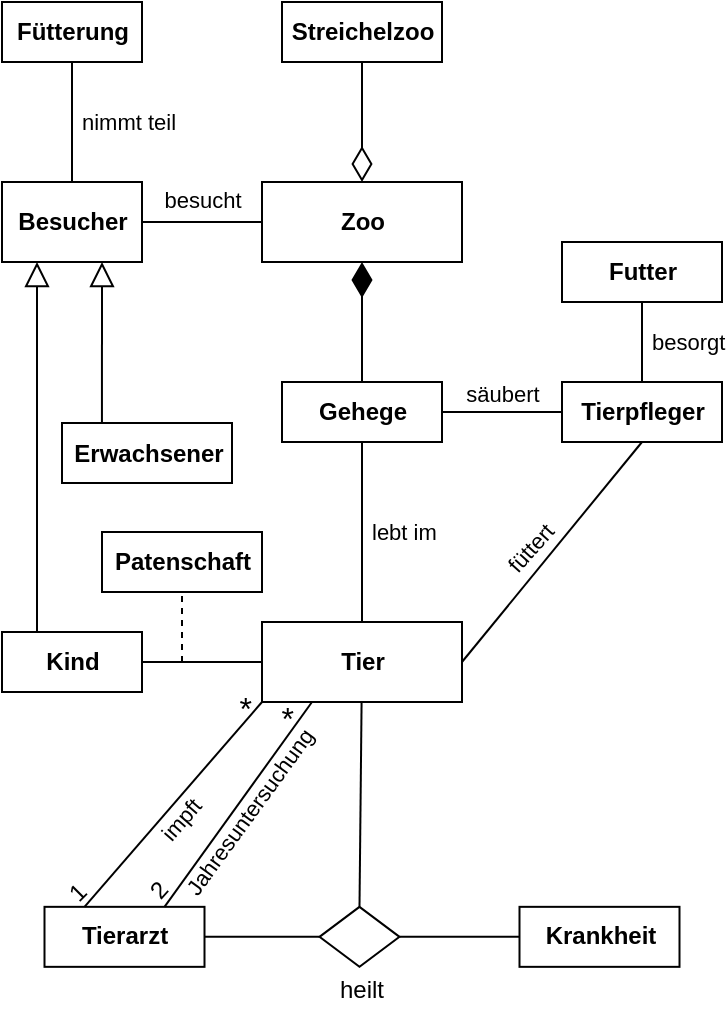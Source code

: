 <mxfile version="23.1.4" type="device">
  <diagram name="Seite-1" id="zQvZeJ3rWClt_cJXR80Y">
    <mxGraphModel dx="875" dy="1641" grid="1" gridSize="10" guides="1" tooltips="1" connect="1" arrows="1" fold="1" page="1" pageScale="1" pageWidth="827" pageHeight="1169" math="0" shadow="0">
      <root>
        <mxCell id="0" />
        <mxCell id="1" parent="0" />
        <mxCell id="EqzYKrc67vdqZvnxpz0O-5" value="&lt;b&gt;Tierpfleger&lt;/b&gt;" style="html=1;" parent="1" vertex="1">
          <mxGeometry x="480" y="-900" width="80" height="30" as="geometry" />
        </mxCell>
        <mxCell id="EqzYKrc67vdqZvnxpz0O-6" value="&lt;b&gt;Futter&lt;/b&gt;" style="html=1;" parent="1" vertex="1">
          <mxGeometry x="480" y="-970" width="80" height="30" as="geometry" />
        </mxCell>
        <mxCell id="EqzYKrc67vdqZvnxpz0O-7" value="besorgt" style="endArrow=none;html=1;rounded=0;align=left;spacing=5;labelBackgroundColor=none;" parent="1" source="EqzYKrc67vdqZvnxpz0O-6" target="EqzYKrc67vdqZvnxpz0O-5" edge="1">
          <mxGeometry width="50" height="50" relative="1" as="geometry">
            <mxPoint x="870" y="-940.29" as="sourcePoint" />
            <mxPoint x="920" y="-990.29" as="targetPoint" />
          </mxGeometry>
        </mxCell>
        <mxCell id="EqzYKrc67vdqZvnxpz0O-10" value="&lt;b&gt;Kind&lt;/b&gt;" style="html=1;" parent="1" vertex="1">
          <mxGeometry x="200" y="-775" width="70" height="30" as="geometry" />
        </mxCell>
        <mxCell id="EqzYKrc67vdqZvnxpz0O-11" value="&lt;b&gt;Zoo&lt;/b&gt;" style="html=1;" parent="1" vertex="1">
          <mxGeometry x="330" y="-1000" width="100" height="40" as="geometry" />
        </mxCell>
        <mxCell id="EqzYKrc67vdqZvnxpz0O-12" value="&lt;b&gt;Gehege&lt;/b&gt;" style="html=1;" parent="1" vertex="1">
          <mxGeometry x="340" y="-900" width="80" height="30" as="geometry" />
        </mxCell>
        <mxCell id="EqzYKrc67vdqZvnxpz0O-14" value="&lt;b&gt;Streichelzoo&lt;/b&gt;" style="html=1;" parent="1" vertex="1">
          <mxGeometry x="340" y="-1090" width="80" height="30" as="geometry" />
        </mxCell>
        <mxCell id="EqzYKrc67vdqZvnxpz0O-25" value="&lt;b&gt;Besucher&lt;/b&gt;" style="html=1;" parent="1" vertex="1">
          <mxGeometry x="200" y="-1000" width="70" height="40" as="geometry" />
        </mxCell>
        <mxCell id="EqzYKrc67vdqZvnxpz0O-26" value="&lt;b&gt;Tierarzt&lt;/b&gt;" style="html=1;" parent="1" vertex="1">
          <mxGeometry x="221.25" y="-637.58" width="80" height="30" as="geometry" />
        </mxCell>
        <mxCell id="EqzYKrc67vdqZvnxpz0O-27" value="&lt;b&gt;Krankheit&lt;/b&gt;" style="html=1;" parent="1" vertex="1">
          <mxGeometry x="458.75" y="-637.58" width="80" height="30" as="geometry" />
        </mxCell>
        <mxCell id="EqzYKrc67vdqZvnxpz0O-55" value="" style="endArrow=none;html=1;rounded=0;endSize=10;exitX=0.5;exitY=0;exitDx=0;exitDy=0;" parent="1" source="EqzYKrc67vdqZvnxpz0O-54" target="U6vyLVcHFpK1ejSDDKVv-2" edge="1">
          <mxGeometry width="50" height="50" relative="1" as="geometry">
            <mxPoint x="410" y="-640" as="sourcePoint" />
            <mxPoint x="365" y="-686" as="targetPoint" />
          </mxGeometry>
        </mxCell>
        <mxCell id="EqzYKrc67vdqZvnxpz0O-56" value="" style="endArrow=none;html=1;rounded=0;endSize=10;exitX=1;exitY=0.5;exitDx=0;exitDy=0;entryX=0;entryY=0.5;entryDx=0;entryDy=0;" parent="1" source="EqzYKrc67vdqZvnxpz0O-26" target="EqzYKrc67vdqZvnxpz0O-54" edge="1">
          <mxGeometry width="50" height="50" relative="1" as="geometry">
            <mxPoint x="353.75" y="-667.58" as="sourcePoint" />
            <mxPoint x="348.75" y="-642.58" as="targetPoint" />
          </mxGeometry>
        </mxCell>
        <mxCell id="EqzYKrc67vdqZvnxpz0O-57" value="" style="endArrow=none;html=1;rounded=0;endSize=10;exitX=1;exitY=0.5;exitDx=0;exitDy=0;" parent="1" source="EqzYKrc67vdqZvnxpz0O-54" target="EqzYKrc67vdqZvnxpz0O-27" edge="1">
          <mxGeometry width="50" height="50" relative="1" as="geometry">
            <mxPoint x="388.75" y="-642.58" as="sourcePoint" />
            <mxPoint x="688.75" y="-868.29" as="targetPoint" />
          </mxGeometry>
        </mxCell>
        <mxCell id="EqzYKrc67vdqZvnxpz0O-62" value="" style="endArrow=diamondThin;html=1;rounded=0;endSize=15;endFill=1;" parent="1" source="EqzYKrc67vdqZvnxpz0O-12" target="EqzYKrc67vdqZvnxpz0O-11" edge="1">
          <mxGeometry width="50" height="50" relative="1" as="geometry">
            <mxPoint x="380" y="-910" as="sourcePoint" />
            <mxPoint x="430" y="-960" as="targetPoint" />
          </mxGeometry>
        </mxCell>
        <mxCell id="NwiZL2l9Mzp3slvEkDgG-6" value="lebt im" style="endArrow=none;html=1;rounded=0;align=left;verticalAlign=middle;endFill=0;labelBackgroundColor=none;spacingRight=0;spacingLeft=0;spacing=5;" parent="1" source="U6vyLVcHFpK1ejSDDKVv-2" target="EqzYKrc67vdqZvnxpz0O-12" edge="1">
          <mxGeometry relative="1" as="geometry">
            <mxPoint x="470" y="-790" as="sourcePoint" />
            <mxPoint x="440" y="-790" as="targetPoint" />
          </mxGeometry>
        </mxCell>
        <mxCell id="NwiZL2l9Mzp3slvEkDgG-10" value="" style="endArrow=diamondThin;html=1;rounded=0;align=center;verticalAlign=top;endFill=0;labelBackgroundColor=none;endSize=15;" parent="1" source="EqzYKrc67vdqZvnxpz0O-14" target="EqzYKrc67vdqZvnxpz0O-11" edge="1">
          <mxGeometry relative="1" as="geometry">
            <mxPoint x="170" y="-1020" as="sourcePoint" />
            <mxPoint x="330" y="-1020" as="targetPoint" />
          </mxGeometry>
        </mxCell>
        <mxCell id="QlXY2a_psfLonuYqz-lr-2" value="" style="group" parent="1" vertex="1" connectable="0">
          <mxGeometry x="360" y="-657.58" width="40" height="59" as="geometry" />
        </mxCell>
        <mxCell id="EqzYKrc67vdqZvnxpz0O-54" value="" style="rhombus;" parent="QlXY2a_psfLonuYqz-lr-2" vertex="1">
          <mxGeometry x="-1.25" y="20" width="40" height="30" as="geometry" />
        </mxCell>
        <mxCell id="QlXY2a_psfLonuYqz-lr-3" value="" style="endArrow=none;html=1;rounded=0;dashed=1;" parent="1" target="U6vyLVcHFpK1ejSDDKVv-3" edge="1">
          <mxGeometry width="50" height="50" relative="1" as="geometry">
            <mxPoint x="290" y="-760" as="sourcePoint" />
            <mxPoint x="290" y="-822" as="targetPoint" />
          </mxGeometry>
        </mxCell>
        <mxCell id="3wvSP6Id9LyZV_VLinAv-1" value="" style="endArrow=none;html=1;rounded=0;" parent="1" source="EqzYKrc67vdqZvnxpz0O-25" target="EqzYKrc67vdqZvnxpz0O-11" edge="1">
          <mxGeometry width="50" height="50" relative="1" as="geometry">
            <mxPoint x="390" y="-850" as="sourcePoint" />
            <mxPoint x="440" y="-900" as="targetPoint" />
          </mxGeometry>
        </mxCell>
        <mxCell id="3wvSP6Id9LyZV_VLinAv-2" value="besucht" style="edgeLabel;html=1;align=center;verticalAlign=middle;resizable=0;points=[];rotation=0;labelBackgroundColor=none;" parent="3wvSP6Id9LyZV_VLinAv-1" vertex="1" connectable="0">
          <mxGeometry x="-0.034" y="3" relative="1" as="geometry">
            <mxPoint x="1" y="-8" as="offset" />
          </mxGeometry>
        </mxCell>
        <mxCell id="3wvSP6Id9LyZV_VLinAv-3" value="" style="endArrow=none;html=1;rounded=0;verticalAlign=bottom;entryX=1;entryY=0.5;entryDx=0;entryDy=0;exitX=0.5;exitY=1;exitDx=0;exitDy=0;" parent="1" source="EqzYKrc67vdqZvnxpz0O-5" target="U6vyLVcHFpK1ejSDDKVv-2" edge="1">
          <mxGeometry width="50" height="50" relative="1" as="geometry">
            <mxPoint x="340" y="-660" as="sourcePoint" />
            <mxPoint x="290" y="-708.638" as="targetPoint" />
          </mxGeometry>
        </mxCell>
        <mxCell id="U6vyLVcHFpK1ejSDDKVv-2" value="Tier" style="html=1;fontStyle=1" parent="1" vertex="1">
          <mxGeometry x="330" y="-780" width="100" height="40" as="geometry" />
        </mxCell>
        <mxCell id="U6vyLVcHFpK1ejSDDKVv-3" value="Patenschaft" style="html=1;fontStyle=1" parent="1" vertex="1">
          <mxGeometry x="250" y="-825" width="80" height="30" as="geometry" />
        </mxCell>
        <mxCell id="U6vyLVcHFpK1ejSDDKVv-5" value="" style="endArrow=none;html=1;rounded=0;" parent="1" source="EqzYKrc67vdqZvnxpz0O-10" target="U6vyLVcHFpK1ejSDDKVv-2" edge="1">
          <mxGeometry width="50" height="50" relative="1" as="geometry">
            <mxPoint x="390" y="-725" as="sourcePoint" />
            <mxPoint x="440" y="-775" as="targetPoint" />
          </mxGeometry>
        </mxCell>
        <mxCell id="U6vyLVcHFpK1ejSDDKVv-6" value="Erwachsener" style="html=1;fontStyle=1" parent="1" vertex="1">
          <mxGeometry x="230" y="-879.5" width="85" height="30" as="geometry" />
        </mxCell>
        <mxCell id="U6vyLVcHFpK1ejSDDKVv-7" value="" style="endArrow=none;html=1;rounded=0;startArrow=block;startFill=0;endSize=6;startSize=10;entryX=0.235;entryY=-0.004;entryDx=0;entryDy=0;entryPerimeter=0;" parent="1" target="U6vyLVcHFpK1ejSDDKVv-6" edge="1">
          <mxGeometry width="50" height="50" relative="1" as="geometry">
            <mxPoint x="250" y="-960" as="sourcePoint" />
            <mxPoint x="250" y="-930" as="targetPoint" />
          </mxGeometry>
        </mxCell>
        <mxCell id="U6vyLVcHFpK1ejSDDKVv-9" value="" style="endArrow=block;html=1;rounded=0;endFill=0;endSize=10;entryX=0.25;entryY=1;entryDx=0;entryDy=0;exitX=0.25;exitY=0;exitDx=0;exitDy=0;" parent="1" source="EqzYKrc67vdqZvnxpz0O-10" target="EqzYKrc67vdqZvnxpz0O-25" edge="1">
          <mxGeometry width="50" height="50" relative="1" as="geometry">
            <mxPoint x="170" y="-895.75" as="sourcePoint" />
            <mxPoint x="230" y="-1010.75" as="targetPoint" />
          </mxGeometry>
        </mxCell>
        <mxCell id="U6vyLVcHFpK1ejSDDKVv-13" value="säubert" style="endArrow=none;html=1;rounded=0;verticalAlign=bottom;labelBackgroundColor=none;" parent="1" source="EqzYKrc67vdqZvnxpz0O-12" target="EqzYKrc67vdqZvnxpz0O-5" edge="1">
          <mxGeometry width="50" height="50" relative="1" as="geometry">
            <mxPoint x="160" y="-880" as="sourcePoint" />
            <mxPoint x="210" y="-930" as="targetPoint" />
          </mxGeometry>
        </mxCell>
        <mxCell id="QlXY2a_psfLonuYqz-lr-1" value="heilt" style="text;html=1;strokeColor=none;fillColor=none;align=center;verticalAlign=middle;whiteSpace=wrap;rounded=0;" parent="1" vertex="1">
          <mxGeometry x="360" y="-607.578" width="40" height="22.878" as="geometry" />
        </mxCell>
        <mxCell id="U6vyLVcHFpK1ejSDDKVv-18" value="füttert" style="edgeLabel;html=1;align=center;verticalAlign=middle;resizable=0;points=[];rotation=312;labelBackgroundColor=none;" parent="1" vertex="1" connectable="0">
          <mxGeometry x="464.0" y="-818.003" as="geometry">
            <mxPoint x="-0.755" y="0.656" as="offset" />
          </mxGeometry>
        </mxCell>
        <mxCell id="8CU_9ESxWOxj5RsmSpPP-5" value="" style="endArrow=none;html=1;rounded=0;align=center;verticalAlign=middle;endFill=0;labelBackgroundColor=none;exitX=0.75;exitY=0;exitDx=0;exitDy=0;entryX=0.25;entryY=1;entryDx=0;entryDy=0;" edge="1" parent="1" source="EqzYKrc67vdqZvnxpz0O-26" target="U6vyLVcHFpK1ejSDDKVv-2">
          <mxGeometry x="-0.002" relative="1" as="geometry">
            <mxPoint x="620" y="-638.76" as="sourcePoint" />
            <mxPoint x="780" y="-638.76" as="targetPoint" />
            <mxPoint as="offset" />
          </mxGeometry>
        </mxCell>
        <mxCell id="8CU_9ESxWOxj5RsmSpPP-6" value="2" style="resizable=0;html=1;align=left;verticalAlign=bottom;labelBackgroundColor=none;spacing=5;rotation=312;" connectable="0" vertex="1" parent="8CU_9ESxWOxj5RsmSpPP-5">
          <mxGeometry x="-1" relative="1" as="geometry">
            <mxPoint y="6" as="offset" />
          </mxGeometry>
        </mxCell>
        <mxCell id="8CU_9ESxWOxj5RsmSpPP-8" value="&lt;font style=&quot;font-size: 16px;&quot;&gt;*&lt;/font&gt;" style="resizable=0;html=1;align=right;verticalAlign=bottom;labelBackgroundColor=none;spacingBottom=-6;spacingTop=0;spacing=5;" connectable="0" vertex="1" parent="8CU_9ESxWOxj5RsmSpPP-5">
          <mxGeometry x="1" relative="1" as="geometry">
            <mxPoint x="-5" y="16" as="offset" />
          </mxGeometry>
        </mxCell>
        <mxCell id="8CU_9ESxWOxj5RsmSpPP-9" value="impft" style="edgeLabel;html=1;align=center;verticalAlign=middle;resizable=0;points=[];rotation=311;labelBackgroundColor=none;" vertex="1" connectable="0" parent="1">
          <mxGeometry x="292.001" y="-686.0" as="geometry">
            <mxPoint x="-5.615" y="0.689" as="offset" />
          </mxGeometry>
        </mxCell>
        <mxCell id="8CU_9ESxWOxj5RsmSpPP-10" value="" style="endArrow=none;html=1;rounded=0;align=center;verticalAlign=middle;endFill=0;labelBackgroundColor=none;exitX=0.25;exitY=0;exitDx=0;exitDy=0;entryX=0;entryY=1;entryDx=0;entryDy=0;" edge="1" parent="1" source="EqzYKrc67vdqZvnxpz0O-26" target="U6vyLVcHFpK1ejSDDKVv-2">
          <mxGeometry x="-0.002" relative="1" as="geometry">
            <mxPoint x="291" y="-628" as="sourcePoint" />
            <mxPoint x="365" y="-730" as="targetPoint" />
            <mxPoint as="offset" />
          </mxGeometry>
        </mxCell>
        <mxCell id="8CU_9ESxWOxj5RsmSpPP-11" value="1" style="resizable=0;html=1;align=left;verticalAlign=bottom;labelBackgroundColor=none;spacing=5;rotation=-45;" connectable="0" vertex="1" parent="8CU_9ESxWOxj5RsmSpPP-10">
          <mxGeometry x="-1" relative="1" as="geometry">
            <mxPoint x="-1" y="7" as="offset" />
          </mxGeometry>
        </mxCell>
        <mxCell id="8CU_9ESxWOxj5RsmSpPP-12" value="&lt;font style=&quot;font-size: 16px;&quot;&gt;*&lt;/font&gt;" style="resizable=0;html=1;align=right;verticalAlign=bottom;labelBackgroundColor=none;spacingBottom=-6;spacingTop=0;spacing=5;" connectable="0" vertex="1" parent="8CU_9ESxWOxj5RsmSpPP-10">
          <mxGeometry x="1" relative="1" as="geometry">
            <mxPoint x="-1" y="11" as="offset" />
          </mxGeometry>
        </mxCell>
        <mxCell id="8CU_9ESxWOxj5RsmSpPP-13" value="Jahresuntersuchung" style="edgeLabel;html=1;align=center;verticalAlign=middle;resizable=0;points=[];rotation=306;labelBackgroundColor=none;" vertex="1" connectable="0" parent="1">
          <mxGeometry x="302.728" y="-682.884" as="geometry">
            <mxPoint x="13.591" y="16.04" as="offset" />
          </mxGeometry>
        </mxCell>
        <mxCell id="8CU_9ESxWOxj5RsmSpPP-14" value="Fütterung" style="html=1;fontStyle=1" vertex="1" parent="1">
          <mxGeometry x="200" y="-1090" width="70" height="30" as="geometry" />
        </mxCell>
        <mxCell id="8CU_9ESxWOxj5RsmSpPP-15" value="nimmt teil" style="endArrow=none;html=1;rounded=0;align=left;spacing=5;labelBackgroundColor=none;" edge="1" parent="1" source="8CU_9ESxWOxj5RsmSpPP-14" target="EqzYKrc67vdqZvnxpz0O-25">
          <mxGeometry width="50" height="50" relative="1" as="geometry">
            <mxPoint x="530" y="-930" as="sourcePoint" />
            <mxPoint x="530" y="-890" as="targetPoint" />
          </mxGeometry>
        </mxCell>
      </root>
    </mxGraphModel>
  </diagram>
</mxfile>
